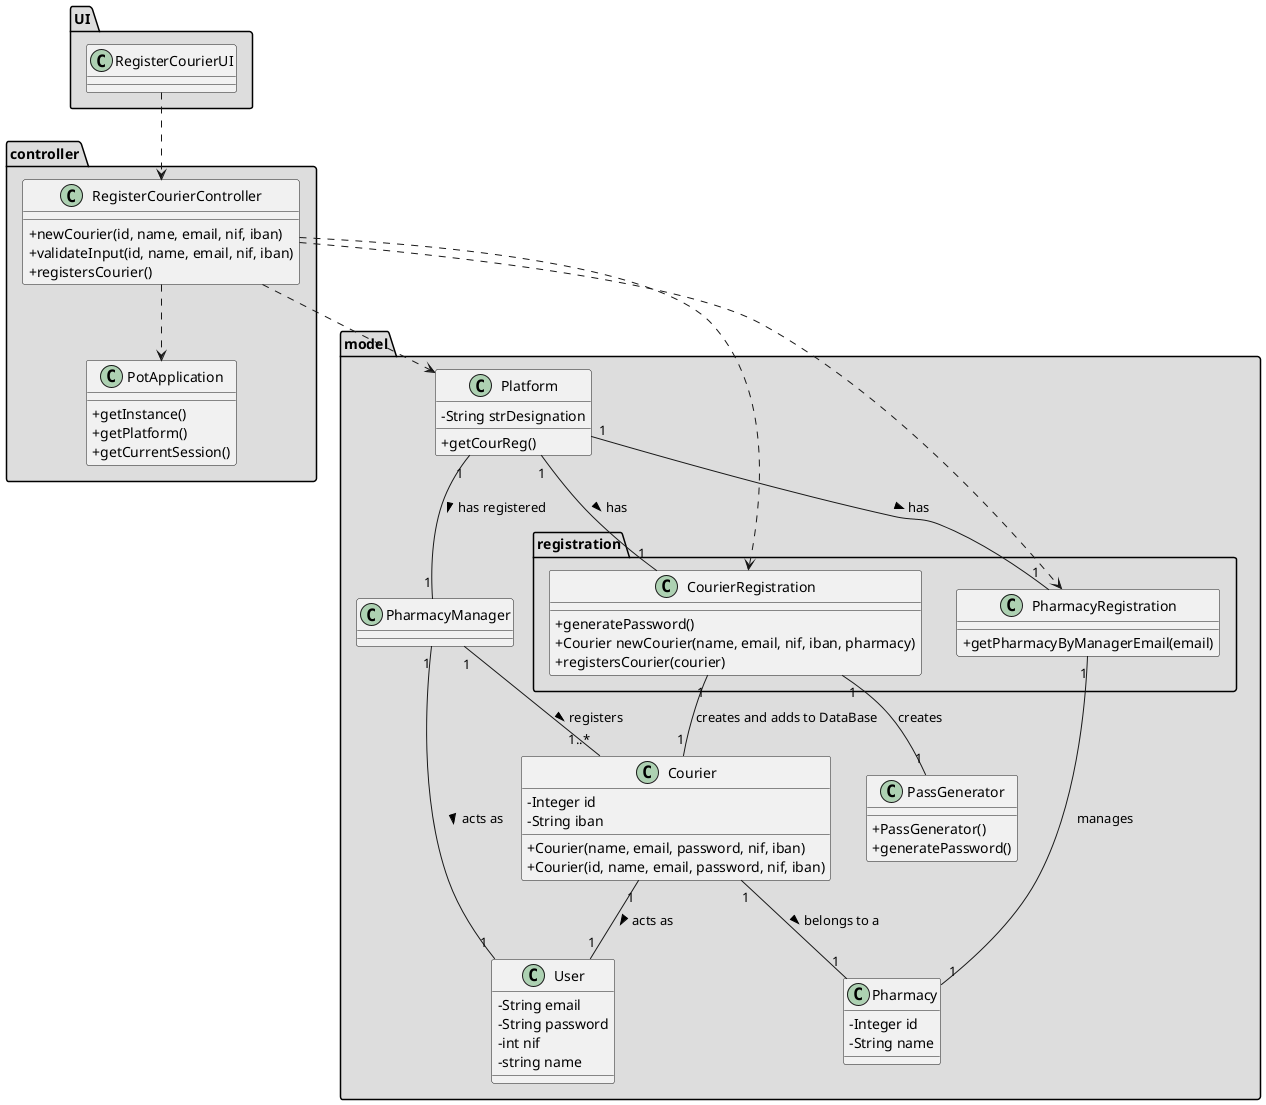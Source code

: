 @startuml
skinparam classAttributeIconSize 0

package "UI" #DDDDDD{
class RegisterCourierUI {
    
}
}
package "controller" #DDDDDD{
class RegisterCourierController {
    
  +newCourier(id, name, email, nif, iban)
  +validateInput(id, name, email, nif, iban)
  +registersCourier()
}
class PotApplication
  {
    +getInstance()
    +getPlatform()
    +getCurrentSession()
  }

}
package "model" #DDDDDD{
class Platform {
  -String strDesignation
  +getCourReg()
}

class Courier {
    -Integer id
    -String iban

   +Courier(name, email, password, nif, iban)
   +Courier(id, name, email, password, nif, iban)

}
class PharmacyManager {
}

class PassGenerator {
   +PassGenerator()
   +generatePassword()
}

class Pharmacy{
-Integer id
-String name
}


package "registration" #DDDDDD{
class CourierRegistration {

  +generatePassword()
  +Courier newCourier(name, email, nif, iban, pharmacy)
  +registersCourier(courier)

}

class PharmacyRegistration {

  +getPharmacyByManagerEmail(email)

}

}
class User{
  -String email
  -String password
  -int nif
  -string name
}
}


Platform "1" -- "1" CourierRegistration: has >
Platform "1" -- "1" PharmacyRegistration: has >
Platform "1" -- "1" PharmacyManager: has registered >
PharmacyManager "1" -- "1..*" Courier: registers >
PharmacyManager "1" -- "1" User: acts as >
Courier "1" -- "1" User: acts as >
Courier "1" -- "1" Pharmacy: belongs to a >

CourierRegistration "1" -- "1" Courier : creates and adds to DataBase
CourierRegistration "1" -- "1" PassGenerator : creates
PharmacyRegistration "1" -- "1" Pharmacy : manages


RegisterCourierUI ..> RegisterCourierController

RegisterCourierController ..> Platform
RegisterCourierController ..> CourierRegistration
RegisterCourierController ..> PharmacyRegistration
RegisterCourierController ..> PotApplication

@enduml


